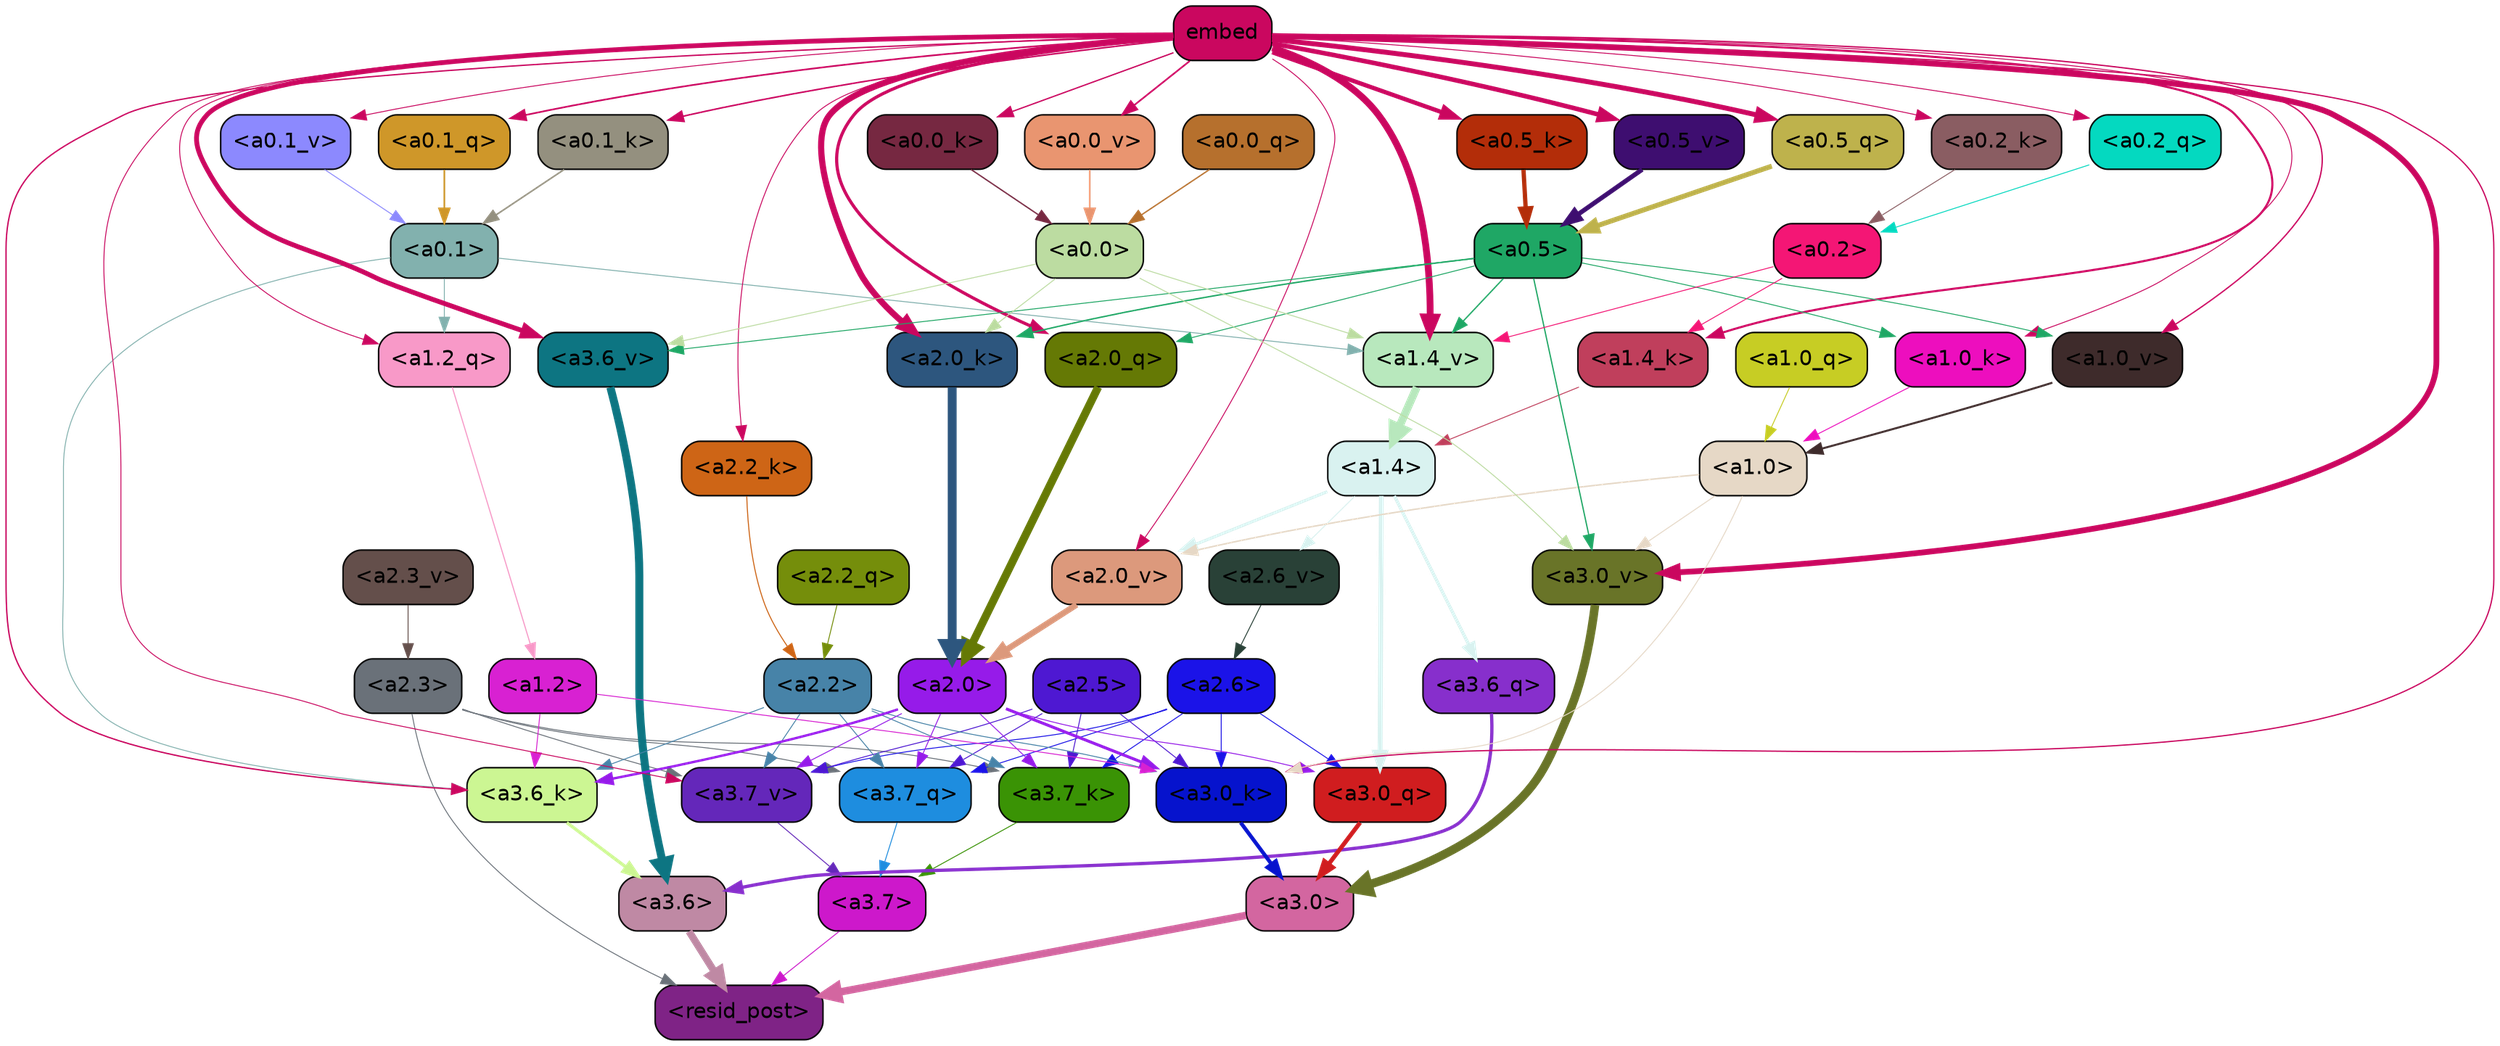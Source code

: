 strict digraph "" {
	graph [bgcolor=transparent,
		layout=dot,
		overlap=false,
		splines=true
	];
	"<a3.7>"	[color=black,
		fillcolor="#cd18cb",
		fontname=Helvetica,
		shape=box,
		style="filled, rounded"];
	"<resid_post>"	[color=black,
		fillcolor="#7f2386",
		fontname=Helvetica,
		shape=box,
		style="filled, rounded"];
	"<a3.7>" -> "<resid_post>"	[color="#cd18cb",
		penwidth=0.6];
	"<a3.6>"	[color=black,
		fillcolor="#bf89a4",
		fontname=Helvetica,
		shape=box,
		style="filled, rounded"];
	"<a3.6>" -> "<resid_post>"	[color="#bf89a4",
		penwidth=4.751592040061951];
	"<a3.0>"	[color=black,
		fillcolor="#d366a0",
		fontname=Helvetica,
		shape=box,
		style="filled, rounded"];
	"<a3.0>" -> "<resid_post>"	[color="#d366a0",
		penwidth=4.904066681861877];
	"<a2.3>"	[color=black,
		fillcolor="#6a7179",
		fontname=Helvetica,
		shape=box,
		style="filled, rounded"];
	"<a2.3>" -> "<resid_post>"	[color="#6a7179",
		penwidth=0.6];
	"<a3.7_q>"	[color=black,
		fillcolor="#1e8ddf",
		fontname=Helvetica,
		shape=box,
		style="filled, rounded"];
	"<a2.3>" -> "<a3.7_q>"	[color="#6a7179",
		penwidth=0.6];
	"<a3.7_k>"	[color=black,
		fillcolor="#3a9305",
		fontname=Helvetica,
		shape=box,
		style="filled, rounded"];
	"<a2.3>" -> "<a3.7_k>"	[color="#6a7179",
		penwidth=0.6069068089127541];
	"<a3.7_v>"	[color=black,
		fillcolor="#6427ba",
		fontname=Helvetica,
		shape=box,
		style="filled, rounded"];
	"<a2.3>" -> "<a3.7_v>"	[color="#6a7179",
		penwidth=0.6];
	"<a3.7_q>" -> "<a3.7>"	[color="#1e8ddf",
		penwidth=0.6];
	"<a3.6_q>"	[color=black,
		fillcolor="#872fcc",
		fontname=Helvetica,
		shape=box,
		style="filled, rounded"];
	"<a3.6_q>" -> "<a3.6>"	[color="#872fcc",
		penwidth=2.160832464694977];
	"<a3.0_q>"	[color=black,
		fillcolor="#d01d1f",
		fontname=Helvetica,
		shape=box,
		style="filled, rounded"];
	"<a3.0_q>" -> "<a3.0>"	[color="#d01d1f",
		penwidth=2.870753765106201];
	"<a3.7_k>" -> "<a3.7>"	[color="#3a9305",
		penwidth=0.6];
	"<a3.6_k>"	[color=black,
		fillcolor="#ccf693",
		fontname=Helvetica,
		shape=box,
		style="filled, rounded"];
	"<a3.6_k>" -> "<a3.6>"	[color="#ccf693",
		penwidth=2.13908451795578];
	"<a3.0_k>"	[color=black,
		fillcolor="#0613cd",
		fontname=Helvetica,
		shape=box,
		style="filled, rounded"];
	"<a3.0_k>" -> "<a3.0>"	[color="#0613cd",
		penwidth=2.520303964614868];
	"<a3.7_v>" -> "<a3.7>"	[color="#6427ba",
		penwidth=0.6];
	"<a3.6_v>"	[color=black,
		fillcolor="#0d7582",
		fontname=Helvetica,
		shape=box,
		style="filled, rounded"];
	"<a3.6_v>" -> "<a3.6>"	[color="#0d7582",
		penwidth=5.297133803367615];
	"<a3.0_v>"	[color=black,
		fillcolor="#697428",
		fontname=Helvetica,
		shape=box,
		style="filled, rounded"];
	"<a3.0_v>" -> "<a3.0>"	[color="#697428",
		penwidth=5.680712580680847];
	"<a2.6>"	[color=black,
		fillcolor="#1b13e8",
		fontname=Helvetica,
		shape=box,
		style="filled, rounded"];
	"<a2.6>" -> "<a3.7_q>"	[color="#1b13e8",
		penwidth=0.6];
	"<a2.6>" -> "<a3.0_q>"	[color="#1b13e8",
		penwidth=0.6];
	"<a2.6>" -> "<a3.7_k>"	[color="#1b13e8",
		penwidth=0.6];
	"<a2.6>" -> "<a3.0_k>"	[color="#1b13e8",
		penwidth=0.6];
	"<a2.6>" -> "<a3.7_v>"	[color="#1b13e8",
		penwidth=0.6];
	"<a2.5>"	[color=black,
		fillcolor="#4e18d2",
		fontname=Helvetica,
		shape=box,
		style="filled, rounded"];
	"<a2.5>" -> "<a3.7_q>"	[color="#4e18d2",
		penwidth=0.6];
	"<a2.5>" -> "<a3.7_k>"	[color="#4e18d2",
		penwidth=0.6];
	"<a2.5>" -> "<a3.0_k>"	[color="#4e18d2",
		penwidth=0.6];
	"<a2.5>" -> "<a3.7_v>"	[color="#4e18d2",
		penwidth=0.6];
	"<a2.2>"	[color=black,
		fillcolor="#4783a8",
		fontname=Helvetica,
		shape=box,
		style="filled, rounded"];
	"<a2.2>" -> "<a3.7_q>"	[color="#4783a8",
		penwidth=0.6];
	"<a2.2>" -> "<a3.7_k>"	[color="#4783a8",
		penwidth=0.6];
	"<a2.2>" -> "<a3.6_k>"	[color="#4783a8",
		penwidth=0.6];
	"<a2.2>" -> "<a3.0_k>"	[color="#4783a8",
		penwidth=0.6];
	"<a2.2>" -> "<a3.7_v>"	[color="#4783a8",
		penwidth=0.6];
	"<a2.0>"	[color=black,
		fillcolor="#961be9",
		fontname=Helvetica,
		shape=box,
		style="filled, rounded"];
	"<a2.0>" -> "<a3.7_q>"	[color="#961be9",
		penwidth=0.6];
	"<a2.0>" -> "<a3.0_q>"	[color="#961be9",
		penwidth=0.6];
	"<a2.0>" -> "<a3.7_k>"	[color="#961be9",
		penwidth=0.6];
	"<a2.0>" -> "<a3.6_k>"	[color="#961be9",
		penwidth=1.564806342124939];
	"<a2.0>" -> "<a3.0_k>"	[color="#961be9",
		penwidth=1.9353990852832794];
	"<a2.0>" -> "<a3.7_v>"	[color="#961be9",
		penwidth=0.6];
	"<a1.4>"	[color=black,
		fillcolor="#d9f2f0",
		fontname=Helvetica,
		shape=box,
		style="filled, rounded"];
	"<a1.4>" -> "<a3.6_q>"	[color="#d9f2f0",
		penwidth=2.0727532356977463];
	"<a1.4>" -> "<a3.0_q>"	[color="#d9f2f0",
		penwidth=3.1279823780059814];
	"<a2.6_v>"	[color=black,
		fillcolor="#294137",
		fontname=Helvetica,
		shape=box,
		style="filled, rounded"];
	"<a1.4>" -> "<a2.6_v>"	[color="#d9f2f0",
		penwidth=0.6];
	"<a2.0_v>"	[color=black,
		fillcolor="#dc997c",
		fontname=Helvetica,
		shape=box,
		style="filled, rounded"];
	"<a1.4>" -> "<a2.0_v>"	[color="#d9f2f0",
		penwidth=1.9170897603034973];
	"<a1.2>"	[color=black,
		fillcolor="#d821d2",
		fontname=Helvetica,
		shape=box,
		style="filled, rounded"];
	"<a1.2>" -> "<a3.6_k>"	[color="#d821d2",
		penwidth=0.6];
	"<a1.2>" -> "<a3.0_k>"	[color="#d821d2",
		penwidth=0.6];
	"<a0.1>"	[color=black,
		fillcolor="#82b1ae",
		fontname=Helvetica,
		shape=box,
		style="filled, rounded"];
	"<a0.1>" -> "<a3.6_k>"	[color="#82b1ae",
		penwidth=0.6];
	"<a1.2_q>"	[color=black,
		fillcolor="#f899c8",
		fontname=Helvetica,
		shape=box,
		style="filled, rounded"];
	"<a0.1>" -> "<a1.2_q>"	[color="#82b1ae",
		penwidth=0.6];
	"<a1.4_v>"	[color=black,
		fillcolor="#b8e8bd",
		fontname=Helvetica,
		shape=box,
		style="filled, rounded"];
	"<a0.1>" -> "<a1.4_v>"	[color="#82b1ae",
		penwidth=0.6202214732766151];
	embed	[color=black,
		fillcolor="#ca075f",
		fontname=Helvetica,
		shape=box,
		style="filled, rounded"];
	embed -> "<a3.6_k>"	[color="#ca075f",
		penwidth=0.8915999233722687];
	embed -> "<a3.0_k>"	[color="#ca075f",
		penwidth=0.832088902592659];
	embed -> "<a3.7_v>"	[color="#ca075f",
		penwidth=0.6];
	embed -> "<a3.6_v>"	[color="#ca075f",
		penwidth=3.1840110421180725];
	embed -> "<a3.0_v>"	[color="#ca075f",
		penwidth=3.8132747188210487];
	"<a2.0_q>"	[color=black,
		fillcolor="#657905",
		fontname=Helvetica,
		shape=box,
		style="filled, rounded"];
	embed -> "<a2.0_q>"	[color="#ca075f",
		penwidth=2.084651827812195];
	"<a2.2_k>"	[color=black,
		fillcolor="#ce6516",
		fontname=Helvetica,
		shape=box,
		style="filled, rounded"];
	embed -> "<a2.2_k>"	[color="#ca075f",
		penwidth=0.6];
	"<a2.0_k>"	[color=black,
		fillcolor="#2d567e",
		fontname=Helvetica,
		shape=box,
		style="filled, rounded"];
	embed -> "<a2.0_k>"	[color="#ca075f",
		penwidth=4.084526404738426];
	embed -> "<a2.0_v>"	[color="#ca075f",
		penwidth=0.6];
	embed -> "<a1.2_q>"	[color="#ca075f",
		penwidth=0.6];
	"<a1.4_k>"	[color=black,
		fillcolor="#c03f5c",
		fontname=Helvetica,
		shape=box,
		style="filled, rounded"];
	embed -> "<a1.4_k>"	[color="#ca075f",
		penwidth=1.3912410736083984];
	"<a1.0_k>"	[color=black,
		fillcolor="#ed0ebe",
		fontname=Helvetica,
		shape=box,
		style="filled, rounded"];
	embed -> "<a1.0_k>"	[color="#ca075f",
		penwidth=0.6];
	embed -> "<a1.4_v>"	[color="#ca075f",
		penwidth=4.4888065457344055];
	"<a1.0_v>"	[color=black,
		fillcolor="#3e2b2b",
		fontname=Helvetica,
		shape=box,
		style="filled, rounded"];
	embed -> "<a1.0_v>"	[color="#ca075f",
		penwidth=0.8796700537204742];
	"<a0.5_q>"	[color=black,
		fillcolor="#beb24c",
		fontname=Helvetica,
		shape=box,
		style="filled, rounded"];
	embed -> "<a0.5_q>"	[color="#ca075f",
		penwidth=3.271599531173706];
	"<a0.2_q>"	[color=black,
		fillcolor="#04d9c0",
		fontname=Helvetica,
		shape=box,
		style="filled, rounded"];
	embed -> "<a0.2_q>"	[color="#ca075f",
		penwidth=0.6];
	"<a0.1_q>"	[color=black,
		fillcolor="#cf9729",
		fontname=Helvetica,
		shape=box,
		style="filled, rounded"];
	embed -> "<a0.1_q>"	[color="#ca075f",
		penwidth=1.0982342958450317];
	"<a0.5_k>"	[color=black,
		fillcolor="#b32d09",
		fontname=Helvetica,
		shape=box,
		style="filled, rounded"];
	embed -> "<a0.5_k>"	[color="#ca075f",
		penwidth=2.8332607746124268];
	"<a0.2_k>"	[color=black,
		fillcolor="#8a5d62",
		fontname=Helvetica,
		shape=box,
		style="filled, rounded"];
	embed -> "<a0.2_k>"	[color="#ca075f",
		penwidth=0.6];
	"<a0.1_k>"	[color=black,
		fillcolor="#94907f",
		fontname=Helvetica,
		shape=box,
		style="filled, rounded"];
	embed -> "<a0.1_k>"	[color="#ca075f",
		penwidth=1.008571445941925];
	"<a0.0_k>"	[color=black,
		fillcolor="#762841",
		fontname=Helvetica,
		shape=box,
		style="filled, rounded"];
	embed -> "<a0.0_k>"	[color="#ca075f",
		penwidth=0.8747775554656982];
	"<a0.5_v>"	[color=black,
		fillcolor="#3e0e70",
		fontname=Helvetica,
		shape=box,
		style="filled, rounded"];
	embed -> "<a0.5_v>"	[color="#ca075f",
		penwidth=3.0338101387023926];
	"<a0.1_v>"	[color=black,
		fillcolor="#8c89fe",
		fontname=Helvetica,
		shape=box,
		style="filled, rounded"];
	embed -> "<a0.1_v>"	[color="#ca075f",
		penwidth=0.6];
	"<a0.0_v>"	[color=black,
		fillcolor="#e99570",
		fontname=Helvetica,
		shape=box,
		style="filled, rounded"];
	embed -> "<a0.0_v>"	[color="#ca075f",
		penwidth=1.1078194975852966];
	"<a1.0>"	[color=black,
		fillcolor="#e6d8c6",
		fontname=Helvetica,
		shape=box,
		style="filled, rounded"];
	"<a1.0>" -> "<a3.0_k>"	[color="#e6d8c6",
		penwidth=0.6];
	"<a1.0>" -> "<a3.0_v>"	[color="#e6d8c6",
		penwidth=0.6];
	"<a1.0>" -> "<a2.0_v>"	[color="#e6d8c6",
		penwidth=0.9450988052412868];
	"<a0.5>"	[color=black,
		fillcolor="#1fa765",
		fontname=Helvetica,
		shape=box,
		style="filled, rounded"];
	"<a0.5>" -> "<a3.6_v>"	[color="#1fa765",
		penwidth=0.6];
	"<a0.5>" -> "<a3.0_v>"	[color="#1fa765",
		penwidth=0.8331108838319778];
	"<a0.5>" -> "<a2.0_q>"	[color="#1fa765",
		penwidth=0.6];
	"<a0.5>" -> "<a2.0_k>"	[color="#1fa765",
		penwidth=0.9412797391414642];
	"<a0.5>" -> "<a1.0_k>"	[color="#1fa765",
		penwidth=0.6];
	"<a0.5>" -> "<a1.4_v>"	[color="#1fa765",
		penwidth=0.8757842034101486];
	"<a0.5>" -> "<a1.0_v>"	[color="#1fa765",
		penwidth=0.6];
	"<a0.0>"	[color=black,
		fillcolor="#bcdca1",
		fontname=Helvetica,
		shape=box,
		style="filled, rounded"];
	"<a0.0>" -> "<a3.6_v>"	[color="#bcdca1",
		penwidth=0.6];
	"<a0.0>" -> "<a3.0_v>"	[color="#bcdca1",
		penwidth=0.6];
	"<a0.0>" -> "<a2.0_k>"	[color="#bcdca1",
		penwidth=0.6];
	"<a0.0>" -> "<a1.4_v>"	[color="#bcdca1",
		penwidth=0.6];
	"<a2.2_q>"	[color=black,
		fillcolor="#758e0b",
		fontname=Helvetica,
		shape=box,
		style="filled, rounded"];
	"<a2.2_q>" -> "<a2.2>"	[color="#758e0b",
		penwidth=0.6];
	"<a2.0_q>" -> "<a2.0>"	[color="#657905",
		penwidth=5.29856276512146];
	"<a2.2_k>" -> "<a2.2>"	[color="#ce6516",
		penwidth=0.6722683310508728];
	"<a2.0_k>" -> "<a2.0>"	[color="#2d567e",
		penwidth=5.859246134757996];
	"<a2.6_v>" -> "<a2.6>"	[color="#294137",
		penwidth=0.6];
	"<a2.3_v>"	[color=black,
		fillcolor="#644f4b",
		fontname=Helvetica,
		shape=box,
		style="filled, rounded"];
	"<a2.3_v>" -> "<a2.3>"	[color="#644f4b",
		penwidth=0.6];
	"<a2.0_v>" -> "<a2.0>"	[color="#dc997c",
		penwidth=3.9621697664260864];
	"<a1.2_q>" -> "<a1.2>"	[color="#f899c8",
		penwidth=0.7185482024215162];
	"<a1.0_q>"	[color=black,
		fillcolor="#c7cd24",
		fontname=Helvetica,
		shape=box,
		style="filled, rounded"];
	"<a1.0_q>" -> "<a1.0>"	[color="#c7cd24",
		penwidth=0.6];
	"<a1.4_k>" -> "<a1.4>"	[color="#c03f5c",
		penwidth=0.6];
	"<a1.0_k>" -> "<a1.0>"	[color="#ed0ebe",
		penwidth=0.6];
	"<a1.4_v>" -> "<a1.4>"	[color="#b8e8bd",
		penwidth=5.280138969421387];
	"<a1.0_v>" -> "<a1.0>"	[color="#3e2b2b",
		penwidth=1.318962275981903];
	"<a0.2>"	[color=black,
		fillcolor="#f41675",
		fontname=Helvetica,
		shape=box,
		style="filled, rounded"];
	"<a0.2>" -> "<a1.4_k>"	[color="#f41675",
		penwidth=0.6];
	"<a0.2>" -> "<a1.4_v>"	[color="#f41675",
		penwidth=0.6];
	"<a0.5_q>" -> "<a0.5>"	[color="#beb24c",
		penwidth=3.2715916633605957];
	"<a0.2_q>" -> "<a0.2>"	[color="#04d9c0",
		penwidth=0.6];
	"<a0.1_q>" -> "<a0.1>"	[color="#cf9729",
		penwidth=1.0982357263565063];
	"<a0.0_q>"	[color=black,
		fillcolor="#b6702d",
		fontname=Helvetica,
		shape=box,
		style="filled, rounded"];
	"<a0.0_q>" -> "<a0.0>"	[color="#b6702d",
		penwidth=0.8850758075714111];
	"<a0.5_k>" -> "<a0.5>"	[color="#b32d09",
		penwidth=2.833264708518982];
	"<a0.2_k>" -> "<a0.2>"	[color="#8a5d62",
		penwidth=0.6];
	"<a0.1_k>" -> "<a0.1>"	[color="#94907f",
		penwidth=1.0085628032684326];
	"<a0.0_k>" -> "<a0.0>"	[color="#762841",
		penwidth=0.8747712969779968];
	"<a0.5_v>" -> "<a0.5>"	[color="#3e0e70",
		penwidth=3.0403636693954468];
	"<a0.1_v>" -> "<a0.1>"	[color="#8c89fe",
		penwidth=0.6];
	"<a0.0_v>" -> "<a0.0>"	[color="#e99570",
		penwidth=1.1078208088874817];
}
